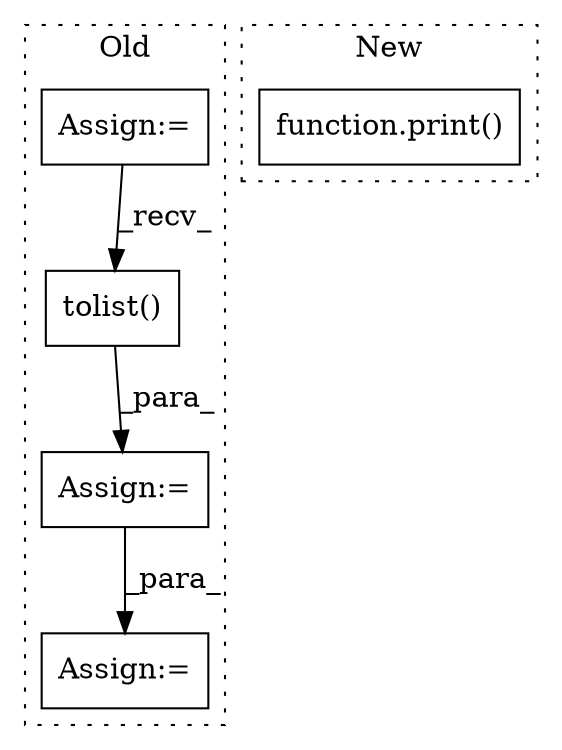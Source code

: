 digraph G {
subgraph cluster0 {
1 [label="tolist()" a="75" s="8489" l="52" shape="box"];
3 [label="Assign:=" a="68" s="8486" l="3" shape="box"];
4 [label="Assign:=" a="68" s="8570" l="3" shape="box"];
5 [label="Assign:=" a="68" s="8448" l="3" shape="box"];
label = "Old";
style="dotted";
}
subgraph cluster1 {
2 [label="function.print()" a="75" s="8050,8068" l="6,1" shape="box"];
label = "New";
style="dotted";
}
1 -> 3 [label="_para_"];
3 -> 4 [label="_para_"];
5 -> 1 [label="_recv_"];
}